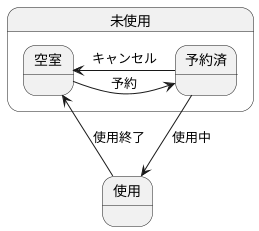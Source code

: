 @startuml 部屋オブジェクト
state 未使用{
空室 -right-> 予約済 : 予約
予約済 -left-> 空室 : キャンセル
}
予約済 -down-> 使用 : 使用中
使用 -up-> 空室 : 使用終了
@enduml